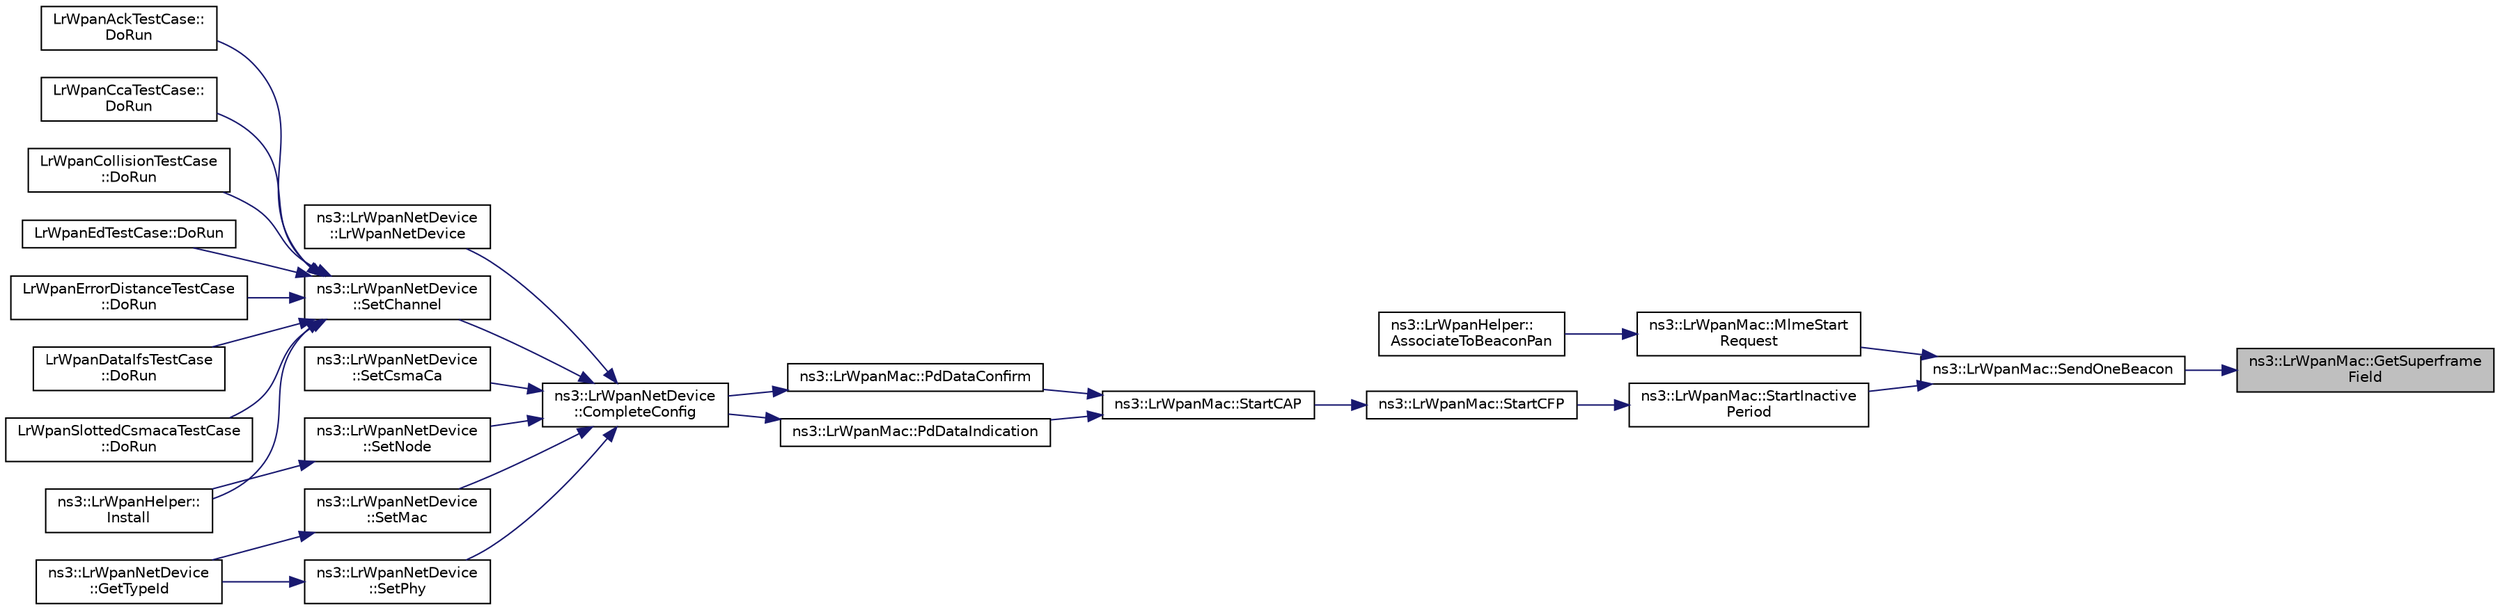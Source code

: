 digraph "ns3::LrWpanMac::GetSuperframeField"
{
 // LATEX_PDF_SIZE
  edge [fontname="Helvetica",fontsize="10",labelfontname="Helvetica",labelfontsize="10"];
  node [fontname="Helvetica",fontsize="10",shape=record];
  rankdir="RL";
  Node1 [label="ns3::LrWpanMac::GetSuperframe\lField",height=0.2,width=0.4,color="black", fillcolor="grey75", style="filled", fontcolor="black",tooltip="Constructs a Superframe specification field from the local information, the superframe Specification ..."];
  Node1 -> Node2 [dir="back",color="midnightblue",fontsize="10",style="solid",fontname="Helvetica"];
  Node2 [label="ns3::LrWpanMac::SendOneBeacon",height=0.2,width=0.4,color="black", fillcolor="white", style="filled",URL="$classns3_1_1_lr_wpan_mac.html#a1e33a2a8f1614f73cfa1ef2632a69bc3",tooltip="Called to send a single beacon frame."];
  Node2 -> Node3 [dir="back",color="midnightblue",fontsize="10",style="solid",fontname="Helvetica"];
  Node3 [label="ns3::LrWpanMac::MlmeStart\lRequest",height=0.2,width=0.4,color="black", fillcolor="white", style="filled",URL="$classns3_1_1_lr_wpan_mac.html#a3b31c2f44927a19d0bc74fd8236decaa",tooltip="IEEE 802.15.4-2006, section 7.1.14.1 MLME-START.request Request to allow a PAN coordinator to initiat..."];
  Node3 -> Node4 [dir="back",color="midnightblue",fontsize="10",style="solid",fontname="Helvetica"];
  Node4 [label="ns3::LrWpanHelper::\lAssociateToBeaconPan",height=0.2,width=0.4,color="black", fillcolor="white", style="filled",URL="$classns3_1_1_lr_wpan_helper.html#a6fcd2919db415f1910521279f7859efa",tooltip="Associate the nodes to the same PAN and initiate beacon enabled mode."];
  Node2 -> Node5 [dir="back",color="midnightblue",fontsize="10",style="solid",fontname="Helvetica"];
  Node5 [label="ns3::LrWpanMac::StartInactive\lPeriod",height=0.2,width=0.4,color="black", fillcolor="white", style="filled",URL="$classns3_1_1_lr_wpan_mac.html#a3fd053f59ce783b24414369e1077dff4",tooltip="Start the Inactive Period in a beacon-enabled mode."];
  Node5 -> Node6 [dir="back",color="midnightblue",fontsize="10",style="solid",fontname="Helvetica"];
  Node6 [label="ns3::LrWpanMac::StartCFP",height=0.2,width=0.4,color="black", fillcolor="white", style="filled",URL="$classns3_1_1_lr_wpan_mac.html#a791ae36b8635b395e91bd6a9e915dcd7",tooltip="Called to begin the Contention Free Period (CFP) in a beacon-enabled mode."];
  Node6 -> Node7 [dir="back",color="midnightblue",fontsize="10",style="solid",fontname="Helvetica"];
  Node7 [label="ns3::LrWpanMac::StartCAP",height=0.2,width=0.4,color="black", fillcolor="white", style="filled",URL="$classns3_1_1_lr_wpan_mac.html#aeebea15cd94673614f71e5bf3b4f87a4",tooltip="Called to begin the Contention Access Period (CAP) in a beacon-enabled mode."];
  Node7 -> Node8 [dir="back",color="midnightblue",fontsize="10",style="solid",fontname="Helvetica"];
  Node8 [label="ns3::LrWpanMac::PdDataConfirm",height=0.2,width=0.4,color="black", fillcolor="white", style="filled",URL="$classns3_1_1_lr_wpan_mac.html#ac81207dec57efdb50dc4b1132e68399f",tooltip="IEEE 802.15.4-2006 section 6.2.1.2 Confirm the end of transmission of an MPDU to MAC."];
  Node8 -> Node9 [dir="back",color="midnightblue",fontsize="10",style="solid",fontname="Helvetica"];
  Node9 [label="ns3::LrWpanNetDevice\l::CompleteConfig",height=0.2,width=0.4,color="black", fillcolor="white", style="filled",URL="$classns3_1_1_lr_wpan_net_device.html#a2851594198a88409d0a25401e9c61997",tooltip="Configure PHY, MAC and CSMA/CA."];
  Node9 -> Node10 [dir="back",color="midnightblue",fontsize="10",style="solid",fontname="Helvetica"];
  Node10 [label="ns3::LrWpanNetDevice\l::LrWpanNetDevice",height=0.2,width=0.4,color="black", fillcolor="white", style="filled",URL="$classns3_1_1_lr_wpan_net_device.html#a13831cf68e3c1a3e052509e3e2dd2266",tooltip=" "];
  Node9 -> Node11 [dir="back",color="midnightblue",fontsize="10",style="solid",fontname="Helvetica"];
  Node11 [label="ns3::LrWpanNetDevice\l::SetChannel",height=0.2,width=0.4,color="black", fillcolor="white", style="filled",URL="$classns3_1_1_lr_wpan_net_device.html#a3a16a06be6078dcc9b54d705bf8bc98a",tooltip="Set the channel to which the NetDevice, and therefore the PHY, should be attached to."];
  Node11 -> Node12 [dir="back",color="midnightblue",fontsize="10",style="solid",fontname="Helvetica"];
  Node12 [label="LrWpanAckTestCase::\lDoRun",height=0.2,width=0.4,color="black", fillcolor="white", style="filled",URL="$class_lr_wpan_ack_test_case.html#a44ec9b782ae2c74d8fa2a25d696833e9",tooltip="Implementation to actually run this TestCase."];
  Node11 -> Node13 [dir="back",color="midnightblue",fontsize="10",style="solid",fontname="Helvetica"];
  Node13 [label="LrWpanCcaTestCase::\lDoRun",height=0.2,width=0.4,color="black", fillcolor="white", style="filled",URL="$class_lr_wpan_cca_test_case.html#a3e2872a3bd57d754a2bdb613437e18a8",tooltip="Implementation to actually run this TestCase."];
  Node11 -> Node14 [dir="back",color="midnightblue",fontsize="10",style="solid",fontname="Helvetica"];
  Node14 [label="LrWpanCollisionTestCase\l::DoRun",height=0.2,width=0.4,color="black", fillcolor="white", style="filled",URL="$class_lr_wpan_collision_test_case.html#adc8f2378868d9eb3aba9b538897d85d2",tooltip="Implementation to actually run this TestCase."];
  Node11 -> Node15 [dir="back",color="midnightblue",fontsize="10",style="solid",fontname="Helvetica"];
  Node15 [label="LrWpanEdTestCase::DoRun",height=0.2,width=0.4,color="black", fillcolor="white", style="filled",URL="$class_lr_wpan_ed_test_case.html#a432fdebeb0336845350d0b96834ceea4",tooltip="Implementation to actually run this TestCase."];
  Node11 -> Node16 [dir="back",color="midnightblue",fontsize="10",style="solid",fontname="Helvetica"];
  Node16 [label="LrWpanErrorDistanceTestCase\l::DoRun",height=0.2,width=0.4,color="black", fillcolor="white", style="filled",URL="$class_lr_wpan_error_distance_test_case.html#a4f63a2ed4dcf517ae2a593497774b254",tooltip="Implementation to actually run this TestCase."];
  Node11 -> Node17 [dir="back",color="midnightblue",fontsize="10",style="solid",fontname="Helvetica"];
  Node17 [label="LrWpanDataIfsTestCase\l::DoRun",height=0.2,width=0.4,color="black", fillcolor="white", style="filled",URL="$class_lr_wpan_data_ifs_test_case.html#ac017286378536f1822d5b5ffbb6faa07",tooltip="Implementation to actually run this TestCase."];
  Node11 -> Node18 [dir="back",color="midnightblue",fontsize="10",style="solid",fontname="Helvetica"];
  Node18 [label="LrWpanSlottedCsmacaTestCase\l::DoRun",height=0.2,width=0.4,color="black", fillcolor="white", style="filled",URL="$class_lr_wpan_slotted_csmaca_test_case.html#af513cbd5b3e73576d41b4a72a709ee7d",tooltip="Implementation to actually run this TestCase."];
  Node11 -> Node19 [dir="back",color="midnightblue",fontsize="10",style="solid",fontname="Helvetica"];
  Node19 [label="ns3::LrWpanHelper::\lInstall",height=0.2,width=0.4,color="black", fillcolor="white", style="filled",URL="$classns3_1_1_lr_wpan_helper.html#a7863b7b79168f747197faf479e4951fe",tooltip="Install a LrWpanNetDevice and the associated structures (e.g., channel) in the nodes."];
  Node9 -> Node20 [dir="back",color="midnightblue",fontsize="10",style="solid",fontname="Helvetica"];
  Node20 [label="ns3::LrWpanNetDevice\l::SetCsmaCa",height=0.2,width=0.4,color="black", fillcolor="white", style="filled",URL="$classns3_1_1_lr_wpan_net_device.html#a36bff9613507b175c91c3493b923e41c",tooltip="Set the CSMA/CA implementation to be used by the MAC and this NetDevice."];
  Node9 -> Node21 [dir="back",color="midnightblue",fontsize="10",style="solid",fontname="Helvetica"];
  Node21 [label="ns3::LrWpanNetDevice\l::SetMac",height=0.2,width=0.4,color="black", fillcolor="white", style="filled",URL="$classns3_1_1_lr_wpan_net_device.html#aa36a97b6898c9b5b2dd4f6d956eda590",tooltip="Set the MAC to be used by this NetDevice."];
  Node21 -> Node22 [dir="back",color="midnightblue",fontsize="10",style="solid",fontname="Helvetica"];
  Node22 [label="ns3::LrWpanNetDevice\l::GetTypeId",height=0.2,width=0.4,color="black", fillcolor="white", style="filled",URL="$classns3_1_1_lr_wpan_net_device.html#acef1e5cfc71b10c0de1f57657fff2d44",tooltip="Get the type ID."];
  Node9 -> Node23 [dir="back",color="midnightblue",fontsize="10",style="solid",fontname="Helvetica"];
  Node23 [label="ns3::LrWpanNetDevice\l::SetNode",height=0.2,width=0.4,color="black", fillcolor="white", style="filled",URL="$classns3_1_1_lr_wpan_net_device.html#a1eaad99ee6281913a727ba92b2b1cc2d",tooltip=" "];
  Node23 -> Node19 [dir="back",color="midnightblue",fontsize="10",style="solid",fontname="Helvetica"];
  Node9 -> Node24 [dir="back",color="midnightblue",fontsize="10",style="solid",fontname="Helvetica"];
  Node24 [label="ns3::LrWpanNetDevice\l::SetPhy",height=0.2,width=0.4,color="black", fillcolor="white", style="filled",URL="$classns3_1_1_lr_wpan_net_device.html#a521c26ef227a41d835ee5ee6ed783480",tooltip="Set the PHY to be used by the MAC and this NetDevice."];
  Node24 -> Node22 [dir="back",color="midnightblue",fontsize="10",style="solid",fontname="Helvetica"];
  Node7 -> Node25 [dir="back",color="midnightblue",fontsize="10",style="solid",fontname="Helvetica"];
  Node25 [label="ns3::LrWpanMac::PdDataIndication",height=0.2,width=0.4,color="black", fillcolor="white", style="filled",URL="$classns3_1_1_lr_wpan_mac.html#a71139cc1bd26ab1c0a9c2e7791631389",tooltip="IEEE 802.15.4-2006 section 6.2.1.3 PD-DATA.indication Indicates the transfer of an MPDU from PHY to M..."];
  Node25 -> Node9 [dir="back",color="midnightblue",fontsize="10",style="solid",fontname="Helvetica"];
}
